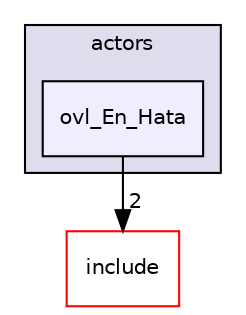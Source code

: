 digraph "src/overlays/actors/ovl_En_Hata" {
  compound=true
  node [ fontsize="10", fontname="Helvetica"];
  edge [ labelfontsize="10", labelfontname="Helvetica"];
  subgraph clusterdir_e93473484be31ce7bcb356bd643a22f8 {
    graph [ bgcolor="#ddddee", pencolor="black", label="actors" fontname="Helvetica", fontsize="10", URL="dir_e93473484be31ce7bcb356bd643a22f8.html"]
  dir_ae6502e6b28664e361a7c6f2cbe261f3 [shape=box, label="ovl_En_Hata", style="filled", fillcolor="#eeeeff", pencolor="black", URL="dir_ae6502e6b28664e361a7c6f2cbe261f3.html"];
  }
  dir_d44c64559bbebec7f509842c48db8b23 [shape=box label="include" fillcolor="white" style="filled" color="red" URL="dir_d44c64559bbebec7f509842c48db8b23.html"];
  dir_ae6502e6b28664e361a7c6f2cbe261f3->dir_d44c64559bbebec7f509842c48db8b23 [headlabel="2", labeldistance=1.5 headhref="dir_000261_000000.html"];
}
